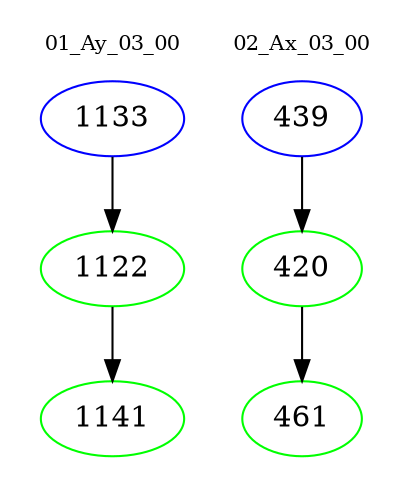 digraph{
subgraph cluster_0 {
color = white
label = "01_Ay_03_00";
fontsize=10;
T0_1133 [label="1133", color="blue"]
T0_1133 -> T0_1122 [color="black"]
T0_1122 [label="1122", color="green"]
T0_1122 -> T0_1141 [color="black"]
T0_1141 [label="1141", color="green"]
}
subgraph cluster_1 {
color = white
label = "02_Ax_03_00";
fontsize=10;
T1_439 [label="439", color="blue"]
T1_439 -> T1_420 [color="black"]
T1_420 [label="420", color="green"]
T1_420 -> T1_461 [color="black"]
T1_461 [label="461", color="green"]
}
}
